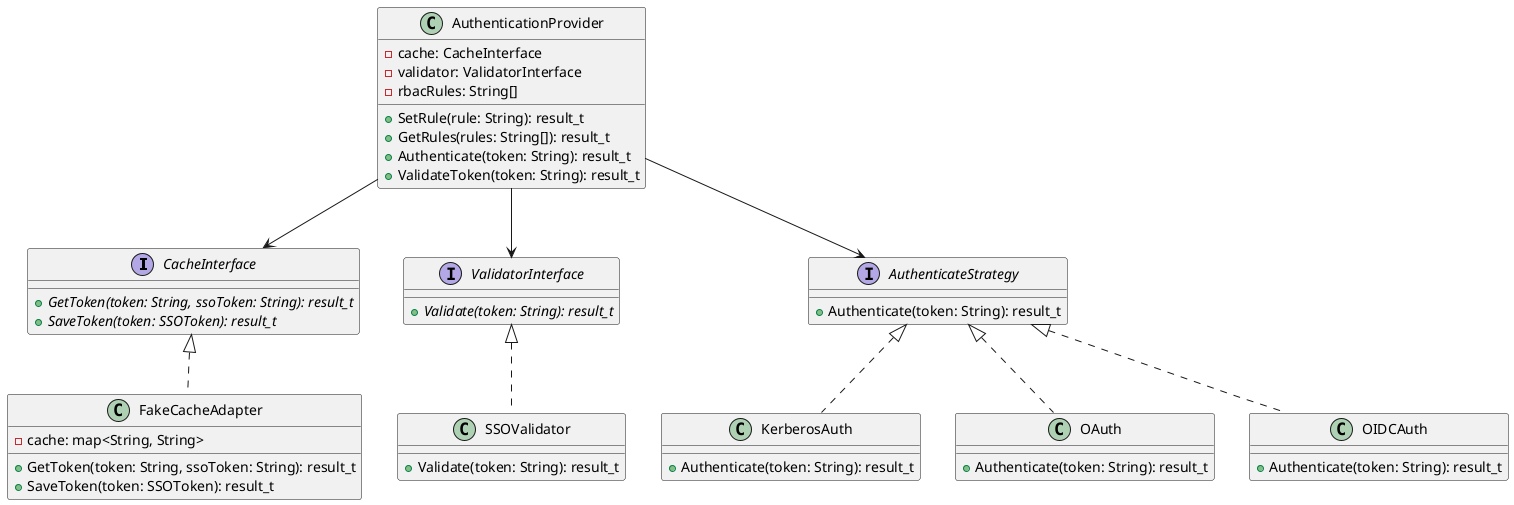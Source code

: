 @startuml
interface CacheInterface {
  {abstract} +GetToken(token: String, ssoToken: String): result_t
  {abstract} +SaveToken(token: SSOToken): result_t
}

class FakeCacheAdapter implements CacheInterface {
  -cache: map<String, String>
  +GetToken(token: String, ssoToken: String): result_t
  +SaveToken(token: SSOToken): result_t
}

interface ValidatorInterface {
  {abstract} +Validate(token: String): result_t
}

class SSOValidator implements ValidatorInterface {
  +Validate(token: String): result_t
}

class AuthenticationProvider {
  -cache: CacheInterface
  -validator: ValidatorInterface
  -rbacRules: String[]
  +SetRule(rule: String): result_t
  +GetRules(rules: String[]): result_t
  +Authenticate(token: String): result_t
  +ValidateToken(token: String): result_t
}

interface AuthenticateStrategy {
  +Authenticate(token: String): result_t
}

class KerberosAuth implements AuthenticateStrategy {
  +Authenticate(token: String): result_t
}

class OAuth implements AuthenticateStrategy {
  +Authenticate(token: String): result_t
}

class OIDCAuth implements AuthenticateStrategy {
  +Authenticate(token: String): result_t
}

AuthenticationProvider --> CacheInterface
AuthenticationProvider --> ValidatorInterface
AuthenticationProvider --> AuthenticateStrategy
@enduml
